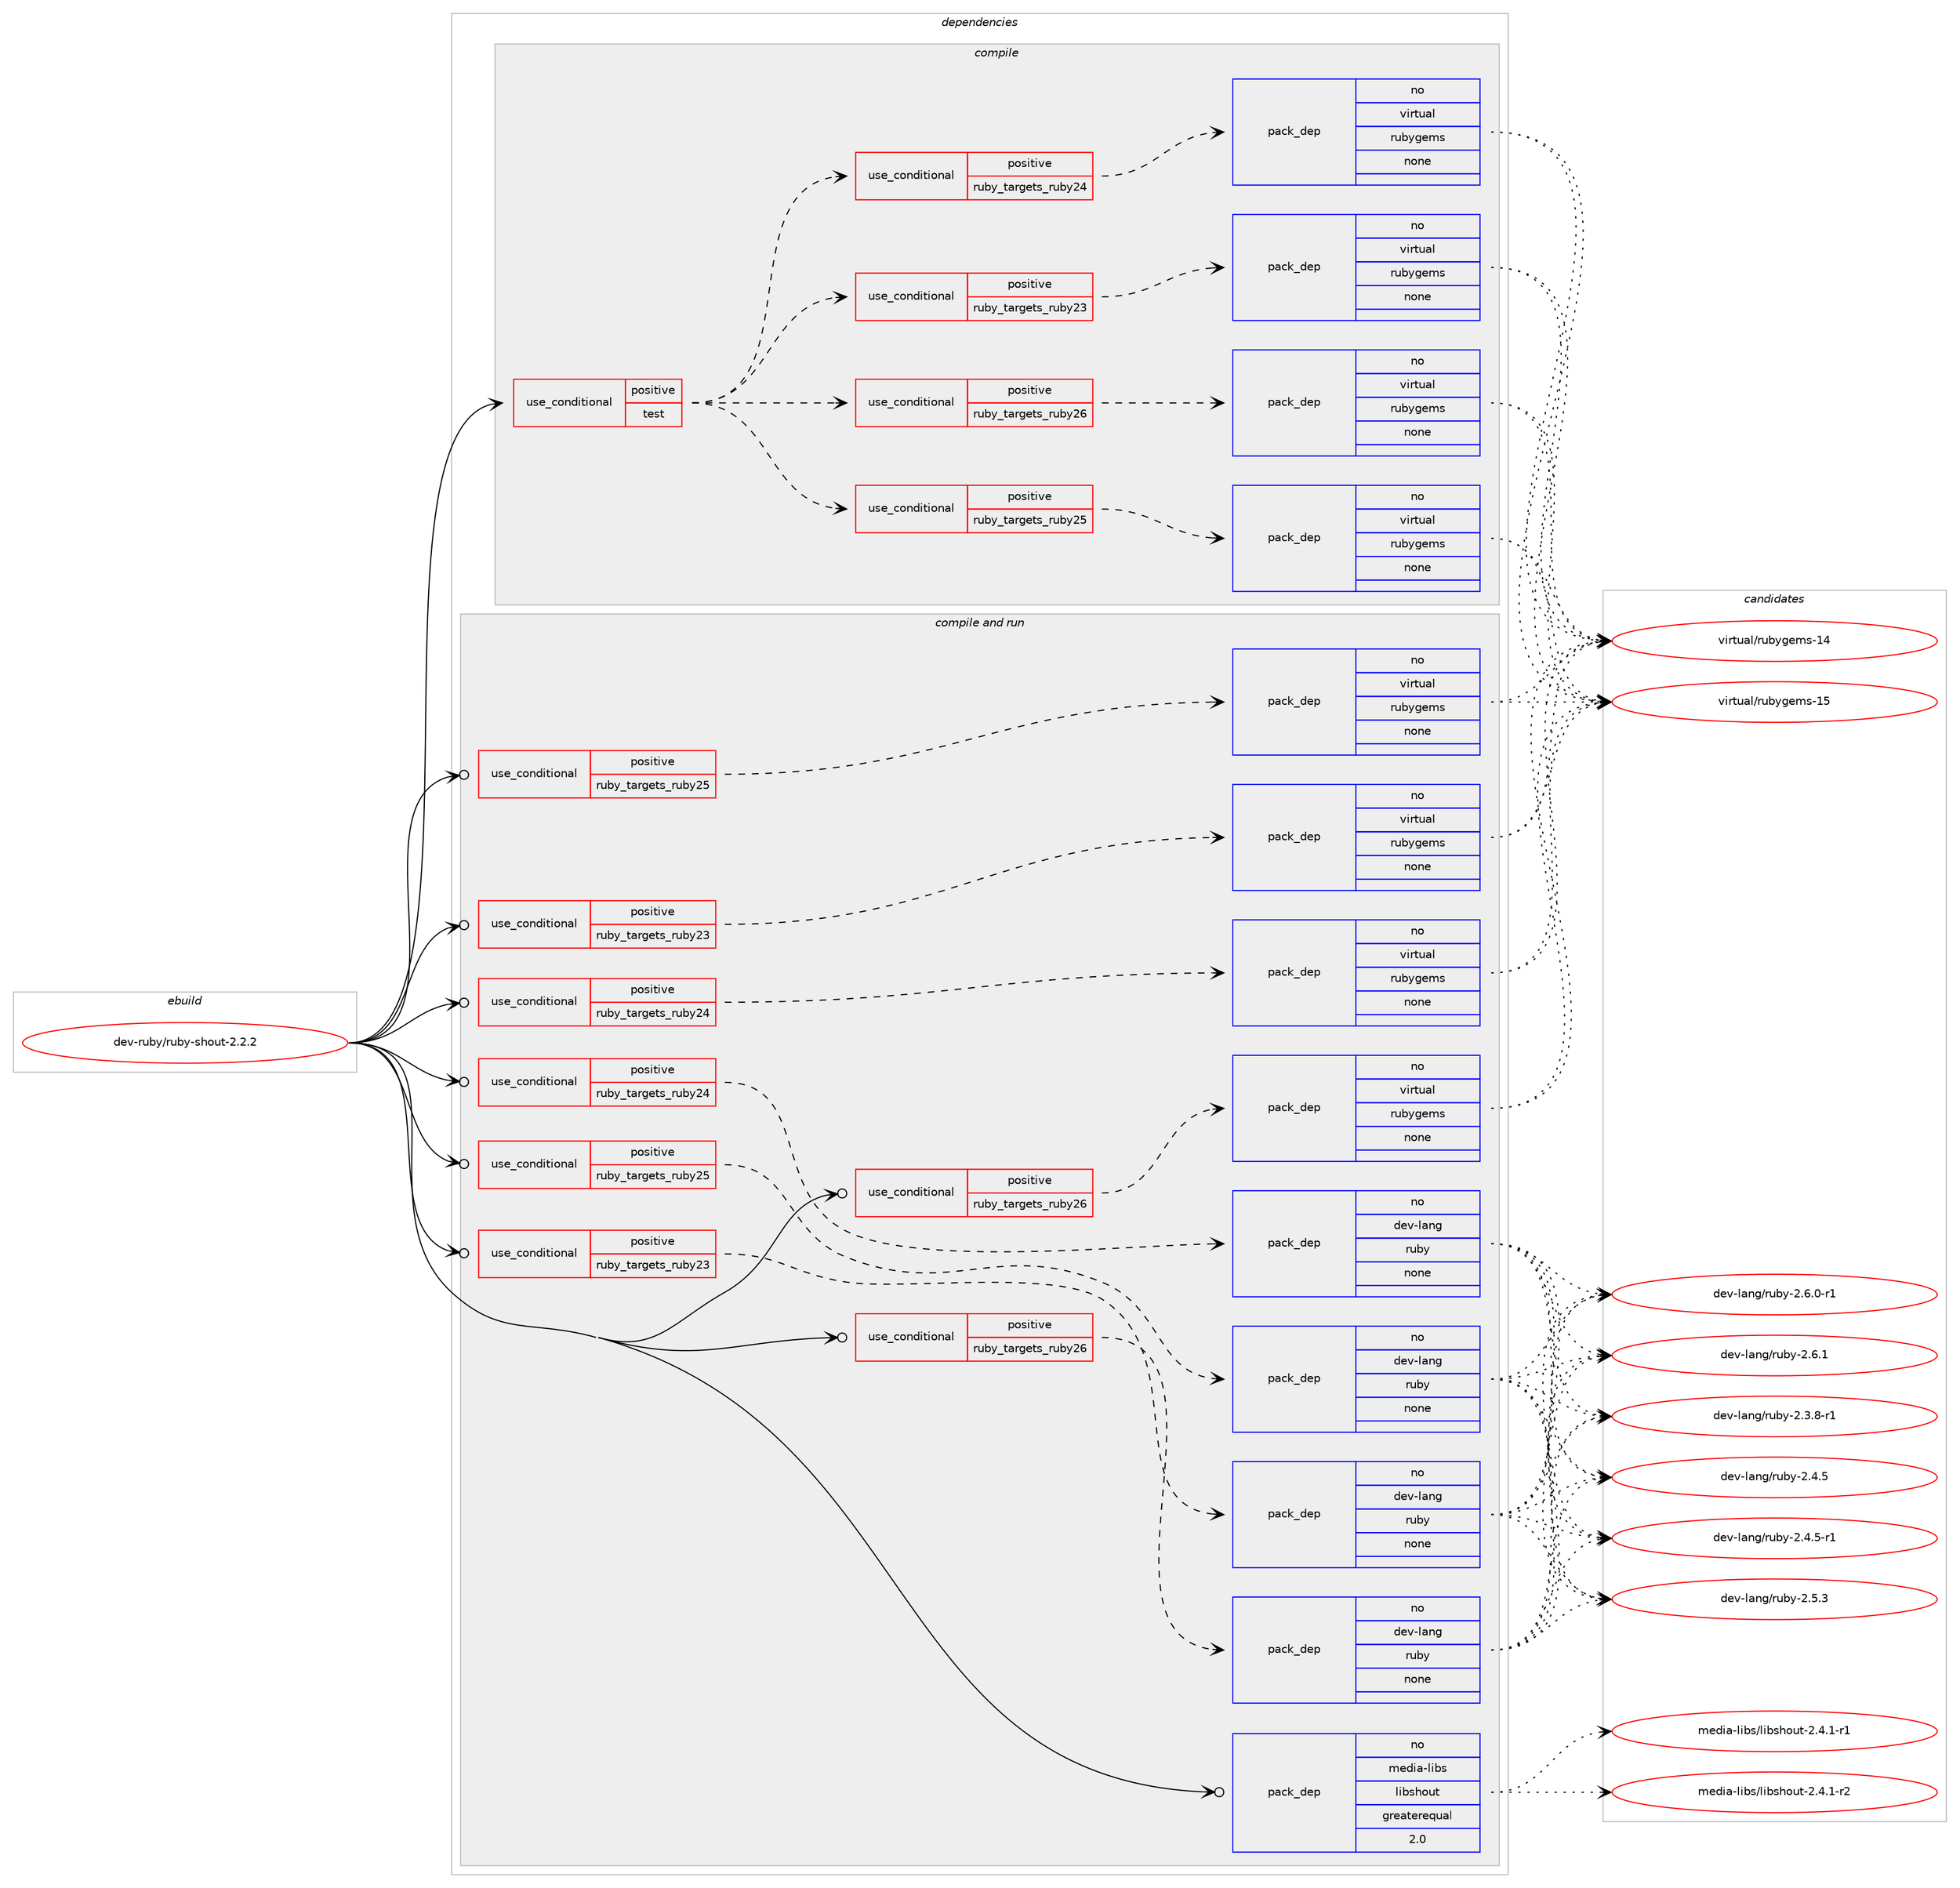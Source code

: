 digraph prolog {

# *************
# Graph options
# *************

newrank=true;
concentrate=true;
compound=true;
graph [rankdir=LR,fontname=Helvetica,fontsize=10,ranksep=1.5];#, ranksep=2.5, nodesep=0.2];
edge  [arrowhead=vee];
node  [fontname=Helvetica,fontsize=10];

# **********
# The ebuild
# **********

subgraph cluster_leftcol {
color=gray;
rank=same;
label=<<i>ebuild</i>>;
id [label="dev-ruby/ruby-shout-2.2.2", color=red, width=4, href="../dev-ruby/ruby-shout-2.2.2.svg"];
}

# ****************
# The dependencies
# ****************

subgraph cluster_midcol {
color=gray;
label=<<i>dependencies</i>>;
subgraph cluster_compile {
fillcolor="#eeeeee";
style=filled;
label=<<i>compile</i>>;
subgraph cond416150 {
dependency1525313 [label=<<TABLE BORDER="0" CELLBORDER="1" CELLSPACING="0" CELLPADDING="4"><TR><TD ROWSPAN="3" CELLPADDING="10">use_conditional</TD></TR><TR><TD>positive</TD></TR><TR><TD>test</TD></TR></TABLE>>, shape=none, color=red];
subgraph cond416151 {
dependency1525314 [label=<<TABLE BORDER="0" CELLBORDER="1" CELLSPACING="0" CELLPADDING="4"><TR><TD ROWSPAN="3" CELLPADDING="10">use_conditional</TD></TR><TR><TD>positive</TD></TR><TR><TD>ruby_targets_ruby23</TD></TR></TABLE>>, shape=none, color=red];
subgraph pack1085657 {
dependency1525315 [label=<<TABLE BORDER="0" CELLBORDER="1" CELLSPACING="0" CELLPADDING="4" WIDTH="220"><TR><TD ROWSPAN="6" CELLPADDING="30">pack_dep</TD></TR><TR><TD WIDTH="110">no</TD></TR><TR><TD>virtual</TD></TR><TR><TD>rubygems</TD></TR><TR><TD>none</TD></TR><TR><TD></TD></TR></TABLE>>, shape=none, color=blue];
}
dependency1525314:e -> dependency1525315:w [weight=20,style="dashed",arrowhead="vee"];
}
dependency1525313:e -> dependency1525314:w [weight=20,style="dashed",arrowhead="vee"];
subgraph cond416152 {
dependency1525316 [label=<<TABLE BORDER="0" CELLBORDER="1" CELLSPACING="0" CELLPADDING="4"><TR><TD ROWSPAN="3" CELLPADDING="10">use_conditional</TD></TR><TR><TD>positive</TD></TR><TR><TD>ruby_targets_ruby24</TD></TR></TABLE>>, shape=none, color=red];
subgraph pack1085658 {
dependency1525317 [label=<<TABLE BORDER="0" CELLBORDER="1" CELLSPACING="0" CELLPADDING="4" WIDTH="220"><TR><TD ROWSPAN="6" CELLPADDING="30">pack_dep</TD></TR><TR><TD WIDTH="110">no</TD></TR><TR><TD>virtual</TD></TR><TR><TD>rubygems</TD></TR><TR><TD>none</TD></TR><TR><TD></TD></TR></TABLE>>, shape=none, color=blue];
}
dependency1525316:e -> dependency1525317:w [weight=20,style="dashed",arrowhead="vee"];
}
dependency1525313:e -> dependency1525316:w [weight=20,style="dashed",arrowhead="vee"];
subgraph cond416153 {
dependency1525318 [label=<<TABLE BORDER="0" CELLBORDER="1" CELLSPACING="0" CELLPADDING="4"><TR><TD ROWSPAN="3" CELLPADDING="10">use_conditional</TD></TR><TR><TD>positive</TD></TR><TR><TD>ruby_targets_ruby25</TD></TR></TABLE>>, shape=none, color=red];
subgraph pack1085659 {
dependency1525319 [label=<<TABLE BORDER="0" CELLBORDER="1" CELLSPACING="0" CELLPADDING="4" WIDTH="220"><TR><TD ROWSPAN="6" CELLPADDING="30">pack_dep</TD></TR><TR><TD WIDTH="110">no</TD></TR><TR><TD>virtual</TD></TR><TR><TD>rubygems</TD></TR><TR><TD>none</TD></TR><TR><TD></TD></TR></TABLE>>, shape=none, color=blue];
}
dependency1525318:e -> dependency1525319:w [weight=20,style="dashed",arrowhead="vee"];
}
dependency1525313:e -> dependency1525318:w [weight=20,style="dashed",arrowhead="vee"];
subgraph cond416154 {
dependency1525320 [label=<<TABLE BORDER="0" CELLBORDER="1" CELLSPACING="0" CELLPADDING="4"><TR><TD ROWSPAN="3" CELLPADDING="10">use_conditional</TD></TR><TR><TD>positive</TD></TR><TR><TD>ruby_targets_ruby26</TD></TR></TABLE>>, shape=none, color=red];
subgraph pack1085660 {
dependency1525321 [label=<<TABLE BORDER="0" CELLBORDER="1" CELLSPACING="0" CELLPADDING="4" WIDTH="220"><TR><TD ROWSPAN="6" CELLPADDING="30">pack_dep</TD></TR><TR><TD WIDTH="110">no</TD></TR><TR><TD>virtual</TD></TR><TR><TD>rubygems</TD></TR><TR><TD>none</TD></TR><TR><TD></TD></TR></TABLE>>, shape=none, color=blue];
}
dependency1525320:e -> dependency1525321:w [weight=20,style="dashed",arrowhead="vee"];
}
dependency1525313:e -> dependency1525320:w [weight=20,style="dashed",arrowhead="vee"];
}
id:e -> dependency1525313:w [weight=20,style="solid",arrowhead="vee"];
}
subgraph cluster_compileandrun {
fillcolor="#eeeeee";
style=filled;
label=<<i>compile and run</i>>;
subgraph cond416155 {
dependency1525322 [label=<<TABLE BORDER="0" CELLBORDER="1" CELLSPACING="0" CELLPADDING="4"><TR><TD ROWSPAN="3" CELLPADDING="10">use_conditional</TD></TR><TR><TD>positive</TD></TR><TR><TD>ruby_targets_ruby23</TD></TR></TABLE>>, shape=none, color=red];
subgraph pack1085661 {
dependency1525323 [label=<<TABLE BORDER="0" CELLBORDER="1" CELLSPACING="0" CELLPADDING="4" WIDTH="220"><TR><TD ROWSPAN="6" CELLPADDING="30">pack_dep</TD></TR><TR><TD WIDTH="110">no</TD></TR><TR><TD>dev-lang</TD></TR><TR><TD>ruby</TD></TR><TR><TD>none</TD></TR><TR><TD></TD></TR></TABLE>>, shape=none, color=blue];
}
dependency1525322:e -> dependency1525323:w [weight=20,style="dashed",arrowhead="vee"];
}
id:e -> dependency1525322:w [weight=20,style="solid",arrowhead="odotvee"];
subgraph cond416156 {
dependency1525324 [label=<<TABLE BORDER="0" CELLBORDER="1" CELLSPACING="0" CELLPADDING="4"><TR><TD ROWSPAN="3" CELLPADDING="10">use_conditional</TD></TR><TR><TD>positive</TD></TR><TR><TD>ruby_targets_ruby23</TD></TR></TABLE>>, shape=none, color=red];
subgraph pack1085662 {
dependency1525325 [label=<<TABLE BORDER="0" CELLBORDER="1" CELLSPACING="0" CELLPADDING="4" WIDTH="220"><TR><TD ROWSPAN="6" CELLPADDING="30">pack_dep</TD></TR><TR><TD WIDTH="110">no</TD></TR><TR><TD>virtual</TD></TR><TR><TD>rubygems</TD></TR><TR><TD>none</TD></TR><TR><TD></TD></TR></TABLE>>, shape=none, color=blue];
}
dependency1525324:e -> dependency1525325:w [weight=20,style="dashed",arrowhead="vee"];
}
id:e -> dependency1525324:w [weight=20,style="solid",arrowhead="odotvee"];
subgraph cond416157 {
dependency1525326 [label=<<TABLE BORDER="0" CELLBORDER="1" CELLSPACING="0" CELLPADDING="4"><TR><TD ROWSPAN="3" CELLPADDING="10">use_conditional</TD></TR><TR><TD>positive</TD></TR><TR><TD>ruby_targets_ruby24</TD></TR></TABLE>>, shape=none, color=red];
subgraph pack1085663 {
dependency1525327 [label=<<TABLE BORDER="0" CELLBORDER="1" CELLSPACING="0" CELLPADDING="4" WIDTH="220"><TR><TD ROWSPAN="6" CELLPADDING="30">pack_dep</TD></TR><TR><TD WIDTH="110">no</TD></TR><TR><TD>dev-lang</TD></TR><TR><TD>ruby</TD></TR><TR><TD>none</TD></TR><TR><TD></TD></TR></TABLE>>, shape=none, color=blue];
}
dependency1525326:e -> dependency1525327:w [weight=20,style="dashed",arrowhead="vee"];
}
id:e -> dependency1525326:w [weight=20,style="solid",arrowhead="odotvee"];
subgraph cond416158 {
dependency1525328 [label=<<TABLE BORDER="0" CELLBORDER="1" CELLSPACING="0" CELLPADDING="4"><TR><TD ROWSPAN="3" CELLPADDING="10">use_conditional</TD></TR><TR><TD>positive</TD></TR><TR><TD>ruby_targets_ruby24</TD></TR></TABLE>>, shape=none, color=red];
subgraph pack1085664 {
dependency1525329 [label=<<TABLE BORDER="0" CELLBORDER="1" CELLSPACING="0" CELLPADDING="4" WIDTH="220"><TR><TD ROWSPAN="6" CELLPADDING="30">pack_dep</TD></TR><TR><TD WIDTH="110">no</TD></TR><TR><TD>virtual</TD></TR><TR><TD>rubygems</TD></TR><TR><TD>none</TD></TR><TR><TD></TD></TR></TABLE>>, shape=none, color=blue];
}
dependency1525328:e -> dependency1525329:w [weight=20,style="dashed",arrowhead="vee"];
}
id:e -> dependency1525328:w [weight=20,style="solid",arrowhead="odotvee"];
subgraph cond416159 {
dependency1525330 [label=<<TABLE BORDER="0" CELLBORDER="1" CELLSPACING="0" CELLPADDING="4"><TR><TD ROWSPAN="3" CELLPADDING="10">use_conditional</TD></TR><TR><TD>positive</TD></TR><TR><TD>ruby_targets_ruby25</TD></TR></TABLE>>, shape=none, color=red];
subgraph pack1085665 {
dependency1525331 [label=<<TABLE BORDER="0" CELLBORDER="1" CELLSPACING="0" CELLPADDING="4" WIDTH="220"><TR><TD ROWSPAN="6" CELLPADDING="30">pack_dep</TD></TR><TR><TD WIDTH="110">no</TD></TR><TR><TD>dev-lang</TD></TR><TR><TD>ruby</TD></TR><TR><TD>none</TD></TR><TR><TD></TD></TR></TABLE>>, shape=none, color=blue];
}
dependency1525330:e -> dependency1525331:w [weight=20,style="dashed",arrowhead="vee"];
}
id:e -> dependency1525330:w [weight=20,style="solid",arrowhead="odotvee"];
subgraph cond416160 {
dependency1525332 [label=<<TABLE BORDER="0" CELLBORDER="1" CELLSPACING="0" CELLPADDING="4"><TR><TD ROWSPAN="3" CELLPADDING="10">use_conditional</TD></TR><TR><TD>positive</TD></TR><TR><TD>ruby_targets_ruby25</TD></TR></TABLE>>, shape=none, color=red];
subgraph pack1085666 {
dependency1525333 [label=<<TABLE BORDER="0" CELLBORDER="1" CELLSPACING="0" CELLPADDING="4" WIDTH="220"><TR><TD ROWSPAN="6" CELLPADDING="30">pack_dep</TD></TR><TR><TD WIDTH="110">no</TD></TR><TR><TD>virtual</TD></TR><TR><TD>rubygems</TD></TR><TR><TD>none</TD></TR><TR><TD></TD></TR></TABLE>>, shape=none, color=blue];
}
dependency1525332:e -> dependency1525333:w [weight=20,style="dashed",arrowhead="vee"];
}
id:e -> dependency1525332:w [weight=20,style="solid",arrowhead="odotvee"];
subgraph cond416161 {
dependency1525334 [label=<<TABLE BORDER="0" CELLBORDER="1" CELLSPACING="0" CELLPADDING="4"><TR><TD ROWSPAN="3" CELLPADDING="10">use_conditional</TD></TR><TR><TD>positive</TD></TR><TR><TD>ruby_targets_ruby26</TD></TR></TABLE>>, shape=none, color=red];
subgraph pack1085667 {
dependency1525335 [label=<<TABLE BORDER="0" CELLBORDER="1" CELLSPACING="0" CELLPADDING="4" WIDTH="220"><TR><TD ROWSPAN="6" CELLPADDING="30">pack_dep</TD></TR><TR><TD WIDTH="110">no</TD></TR><TR><TD>dev-lang</TD></TR><TR><TD>ruby</TD></TR><TR><TD>none</TD></TR><TR><TD></TD></TR></TABLE>>, shape=none, color=blue];
}
dependency1525334:e -> dependency1525335:w [weight=20,style="dashed",arrowhead="vee"];
}
id:e -> dependency1525334:w [weight=20,style="solid",arrowhead="odotvee"];
subgraph cond416162 {
dependency1525336 [label=<<TABLE BORDER="0" CELLBORDER="1" CELLSPACING="0" CELLPADDING="4"><TR><TD ROWSPAN="3" CELLPADDING="10">use_conditional</TD></TR><TR><TD>positive</TD></TR><TR><TD>ruby_targets_ruby26</TD></TR></TABLE>>, shape=none, color=red];
subgraph pack1085668 {
dependency1525337 [label=<<TABLE BORDER="0" CELLBORDER="1" CELLSPACING="0" CELLPADDING="4" WIDTH="220"><TR><TD ROWSPAN="6" CELLPADDING="30">pack_dep</TD></TR><TR><TD WIDTH="110">no</TD></TR><TR><TD>virtual</TD></TR><TR><TD>rubygems</TD></TR><TR><TD>none</TD></TR><TR><TD></TD></TR></TABLE>>, shape=none, color=blue];
}
dependency1525336:e -> dependency1525337:w [weight=20,style="dashed",arrowhead="vee"];
}
id:e -> dependency1525336:w [weight=20,style="solid",arrowhead="odotvee"];
subgraph pack1085669 {
dependency1525338 [label=<<TABLE BORDER="0" CELLBORDER="1" CELLSPACING="0" CELLPADDING="4" WIDTH="220"><TR><TD ROWSPAN="6" CELLPADDING="30">pack_dep</TD></TR><TR><TD WIDTH="110">no</TD></TR><TR><TD>media-libs</TD></TR><TR><TD>libshout</TD></TR><TR><TD>greaterequal</TD></TR><TR><TD>2.0</TD></TR></TABLE>>, shape=none, color=blue];
}
id:e -> dependency1525338:w [weight=20,style="solid",arrowhead="odotvee"];
}
subgraph cluster_run {
fillcolor="#eeeeee";
style=filled;
label=<<i>run</i>>;
}
}

# **************
# The candidates
# **************

subgraph cluster_choices {
rank=same;
color=gray;
label=<<i>candidates</i>>;

subgraph choice1085657 {
color=black;
nodesep=1;
choice118105114116117971084711411798121103101109115454952 [label="virtual/rubygems-14", color=red, width=4,href="../virtual/rubygems-14.svg"];
choice118105114116117971084711411798121103101109115454953 [label="virtual/rubygems-15", color=red, width=4,href="../virtual/rubygems-15.svg"];
dependency1525315:e -> choice118105114116117971084711411798121103101109115454952:w [style=dotted,weight="100"];
dependency1525315:e -> choice118105114116117971084711411798121103101109115454953:w [style=dotted,weight="100"];
}
subgraph choice1085658 {
color=black;
nodesep=1;
choice118105114116117971084711411798121103101109115454952 [label="virtual/rubygems-14", color=red, width=4,href="../virtual/rubygems-14.svg"];
choice118105114116117971084711411798121103101109115454953 [label="virtual/rubygems-15", color=red, width=4,href="../virtual/rubygems-15.svg"];
dependency1525317:e -> choice118105114116117971084711411798121103101109115454952:w [style=dotted,weight="100"];
dependency1525317:e -> choice118105114116117971084711411798121103101109115454953:w [style=dotted,weight="100"];
}
subgraph choice1085659 {
color=black;
nodesep=1;
choice118105114116117971084711411798121103101109115454952 [label="virtual/rubygems-14", color=red, width=4,href="../virtual/rubygems-14.svg"];
choice118105114116117971084711411798121103101109115454953 [label="virtual/rubygems-15", color=red, width=4,href="../virtual/rubygems-15.svg"];
dependency1525319:e -> choice118105114116117971084711411798121103101109115454952:w [style=dotted,weight="100"];
dependency1525319:e -> choice118105114116117971084711411798121103101109115454953:w [style=dotted,weight="100"];
}
subgraph choice1085660 {
color=black;
nodesep=1;
choice118105114116117971084711411798121103101109115454952 [label="virtual/rubygems-14", color=red, width=4,href="../virtual/rubygems-14.svg"];
choice118105114116117971084711411798121103101109115454953 [label="virtual/rubygems-15", color=red, width=4,href="../virtual/rubygems-15.svg"];
dependency1525321:e -> choice118105114116117971084711411798121103101109115454952:w [style=dotted,weight="100"];
dependency1525321:e -> choice118105114116117971084711411798121103101109115454953:w [style=dotted,weight="100"];
}
subgraph choice1085661 {
color=black;
nodesep=1;
choice100101118451089711010347114117981214550465146564511449 [label="dev-lang/ruby-2.3.8-r1", color=red, width=4,href="../dev-lang/ruby-2.3.8-r1.svg"];
choice10010111845108971101034711411798121455046524653 [label="dev-lang/ruby-2.4.5", color=red, width=4,href="../dev-lang/ruby-2.4.5.svg"];
choice100101118451089711010347114117981214550465246534511449 [label="dev-lang/ruby-2.4.5-r1", color=red, width=4,href="../dev-lang/ruby-2.4.5-r1.svg"];
choice10010111845108971101034711411798121455046534651 [label="dev-lang/ruby-2.5.3", color=red, width=4,href="../dev-lang/ruby-2.5.3.svg"];
choice100101118451089711010347114117981214550465446484511449 [label="dev-lang/ruby-2.6.0-r1", color=red, width=4,href="../dev-lang/ruby-2.6.0-r1.svg"];
choice10010111845108971101034711411798121455046544649 [label="dev-lang/ruby-2.6.1", color=red, width=4,href="../dev-lang/ruby-2.6.1.svg"];
dependency1525323:e -> choice100101118451089711010347114117981214550465146564511449:w [style=dotted,weight="100"];
dependency1525323:e -> choice10010111845108971101034711411798121455046524653:w [style=dotted,weight="100"];
dependency1525323:e -> choice100101118451089711010347114117981214550465246534511449:w [style=dotted,weight="100"];
dependency1525323:e -> choice10010111845108971101034711411798121455046534651:w [style=dotted,weight="100"];
dependency1525323:e -> choice100101118451089711010347114117981214550465446484511449:w [style=dotted,weight="100"];
dependency1525323:e -> choice10010111845108971101034711411798121455046544649:w [style=dotted,weight="100"];
}
subgraph choice1085662 {
color=black;
nodesep=1;
choice118105114116117971084711411798121103101109115454952 [label="virtual/rubygems-14", color=red, width=4,href="../virtual/rubygems-14.svg"];
choice118105114116117971084711411798121103101109115454953 [label="virtual/rubygems-15", color=red, width=4,href="../virtual/rubygems-15.svg"];
dependency1525325:e -> choice118105114116117971084711411798121103101109115454952:w [style=dotted,weight="100"];
dependency1525325:e -> choice118105114116117971084711411798121103101109115454953:w [style=dotted,weight="100"];
}
subgraph choice1085663 {
color=black;
nodesep=1;
choice100101118451089711010347114117981214550465146564511449 [label="dev-lang/ruby-2.3.8-r1", color=red, width=4,href="../dev-lang/ruby-2.3.8-r1.svg"];
choice10010111845108971101034711411798121455046524653 [label="dev-lang/ruby-2.4.5", color=red, width=4,href="../dev-lang/ruby-2.4.5.svg"];
choice100101118451089711010347114117981214550465246534511449 [label="dev-lang/ruby-2.4.5-r1", color=red, width=4,href="../dev-lang/ruby-2.4.5-r1.svg"];
choice10010111845108971101034711411798121455046534651 [label="dev-lang/ruby-2.5.3", color=red, width=4,href="../dev-lang/ruby-2.5.3.svg"];
choice100101118451089711010347114117981214550465446484511449 [label="dev-lang/ruby-2.6.0-r1", color=red, width=4,href="../dev-lang/ruby-2.6.0-r1.svg"];
choice10010111845108971101034711411798121455046544649 [label="dev-lang/ruby-2.6.1", color=red, width=4,href="../dev-lang/ruby-2.6.1.svg"];
dependency1525327:e -> choice100101118451089711010347114117981214550465146564511449:w [style=dotted,weight="100"];
dependency1525327:e -> choice10010111845108971101034711411798121455046524653:w [style=dotted,weight="100"];
dependency1525327:e -> choice100101118451089711010347114117981214550465246534511449:w [style=dotted,weight="100"];
dependency1525327:e -> choice10010111845108971101034711411798121455046534651:w [style=dotted,weight="100"];
dependency1525327:e -> choice100101118451089711010347114117981214550465446484511449:w [style=dotted,weight="100"];
dependency1525327:e -> choice10010111845108971101034711411798121455046544649:w [style=dotted,weight="100"];
}
subgraph choice1085664 {
color=black;
nodesep=1;
choice118105114116117971084711411798121103101109115454952 [label="virtual/rubygems-14", color=red, width=4,href="../virtual/rubygems-14.svg"];
choice118105114116117971084711411798121103101109115454953 [label="virtual/rubygems-15", color=red, width=4,href="../virtual/rubygems-15.svg"];
dependency1525329:e -> choice118105114116117971084711411798121103101109115454952:w [style=dotted,weight="100"];
dependency1525329:e -> choice118105114116117971084711411798121103101109115454953:w [style=dotted,weight="100"];
}
subgraph choice1085665 {
color=black;
nodesep=1;
choice100101118451089711010347114117981214550465146564511449 [label="dev-lang/ruby-2.3.8-r1", color=red, width=4,href="../dev-lang/ruby-2.3.8-r1.svg"];
choice10010111845108971101034711411798121455046524653 [label="dev-lang/ruby-2.4.5", color=red, width=4,href="../dev-lang/ruby-2.4.5.svg"];
choice100101118451089711010347114117981214550465246534511449 [label="dev-lang/ruby-2.4.5-r1", color=red, width=4,href="../dev-lang/ruby-2.4.5-r1.svg"];
choice10010111845108971101034711411798121455046534651 [label="dev-lang/ruby-2.5.3", color=red, width=4,href="../dev-lang/ruby-2.5.3.svg"];
choice100101118451089711010347114117981214550465446484511449 [label="dev-lang/ruby-2.6.0-r1", color=red, width=4,href="../dev-lang/ruby-2.6.0-r1.svg"];
choice10010111845108971101034711411798121455046544649 [label="dev-lang/ruby-2.6.1", color=red, width=4,href="../dev-lang/ruby-2.6.1.svg"];
dependency1525331:e -> choice100101118451089711010347114117981214550465146564511449:w [style=dotted,weight="100"];
dependency1525331:e -> choice10010111845108971101034711411798121455046524653:w [style=dotted,weight="100"];
dependency1525331:e -> choice100101118451089711010347114117981214550465246534511449:w [style=dotted,weight="100"];
dependency1525331:e -> choice10010111845108971101034711411798121455046534651:w [style=dotted,weight="100"];
dependency1525331:e -> choice100101118451089711010347114117981214550465446484511449:w [style=dotted,weight="100"];
dependency1525331:e -> choice10010111845108971101034711411798121455046544649:w [style=dotted,weight="100"];
}
subgraph choice1085666 {
color=black;
nodesep=1;
choice118105114116117971084711411798121103101109115454952 [label="virtual/rubygems-14", color=red, width=4,href="../virtual/rubygems-14.svg"];
choice118105114116117971084711411798121103101109115454953 [label="virtual/rubygems-15", color=red, width=4,href="../virtual/rubygems-15.svg"];
dependency1525333:e -> choice118105114116117971084711411798121103101109115454952:w [style=dotted,weight="100"];
dependency1525333:e -> choice118105114116117971084711411798121103101109115454953:w [style=dotted,weight="100"];
}
subgraph choice1085667 {
color=black;
nodesep=1;
choice100101118451089711010347114117981214550465146564511449 [label="dev-lang/ruby-2.3.8-r1", color=red, width=4,href="../dev-lang/ruby-2.3.8-r1.svg"];
choice10010111845108971101034711411798121455046524653 [label="dev-lang/ruby-2.4.5", color=red, width=4,href="../dev-lang/ruby-2.4.5.svg"];
choice100101118451089711010347114117981214550465246534511449 [label="dev-lang/ruby-2.4.5-r1", color=red, width=4,href="../dev-lang/ruby-2.4.5-r1.svg"];
choice10010111845108971101034711411798121455046534651 [label="dev-lang/ruby-2.5.3", color=red, width=4,href="../dev-lang/ruby-2.5.3.svg"];
choice100101118451089711010347114117981214550465446484511449 [label="dev-lang/ruby-2.6.0-r1", color=red, width=4,href="../dev-lang/ruby-2.6.0-r1.svg"];
choice10010111845108971101034711411798121455046544649 [label="dev-lang/ruby-2.6.1", color=red, width=4,href="../dev-lang/ruby-2.6.1.svg"];
dependency1525335:e -> choice100101118451089711010347114117981214550465146564511449:w [style=dotted,weight="100"];
dependency1525335:e -> choice10010111845108971101034711411798121455046524653:w [style=dotted,weight="100"];
dependency1525335:e -> choice100101118451089711010347114117981214550465246534511449:w [style=dotted,weight="100"];
dependency1525335:e -> choice10010111845108971101034711411798121455046534651:w [style=dotted,weight="100"];
dependency1525335:e -> choice100101118451089711010347114117981214550465446484511449:w [style=dotted,weight="100"];
dependency1525335:e -> choice10010111845108971101034711411798121455046544649:w [style=dotted,weight="100"];
}
subgraph choice1085668 {
color=black;
nodesep=1;
choice118105114116117971084711411798121103101109115454952 [label="virtual/rubygems-14", color=red, width=4,href="../virtual/rubygems-14.svg"];
choice118105114116117971084711411798121103101109115454953 [label="virtual/rubygems-15", color=red, width=4,href="../virtual/rubygems-15.svg"];
dependency1525337:e -> choice118105114116117971084711411798121103101109115454952:w [style=dotted,weight="100"];
dependency1525337:e -> choice118105114116117971084711411798121103101109115454953:w [style=dotted,weight="100"];
}
subgraph choice1085669 {
color=black;
nodesep=1;
choice10910110010597451081059811547108105981151041111171164550465246494511449 [label="media-libs/libshout-2.4.1-r1", color=red, width=4,href="../media-libs/libshout-2.4.1-r1.svg"];
choice10910110010597451081059811547108105981151041111171164550465246494511450 [label="media-libs/libshout-2.4.1-r2", color=red, width=4,href="../media-libs/libshout-2.4.1-r2.svg"];
dependency1525338:e -> choice10910110010597451081059811547108105981151041111171164550465246494511449:w [style=dotted,weight="100"];
dependency1525338:e -> choice10910110010597451081059811547108105981151041111171164550465246494511450:w [style=dotted,weight="100"];
}
}

}
